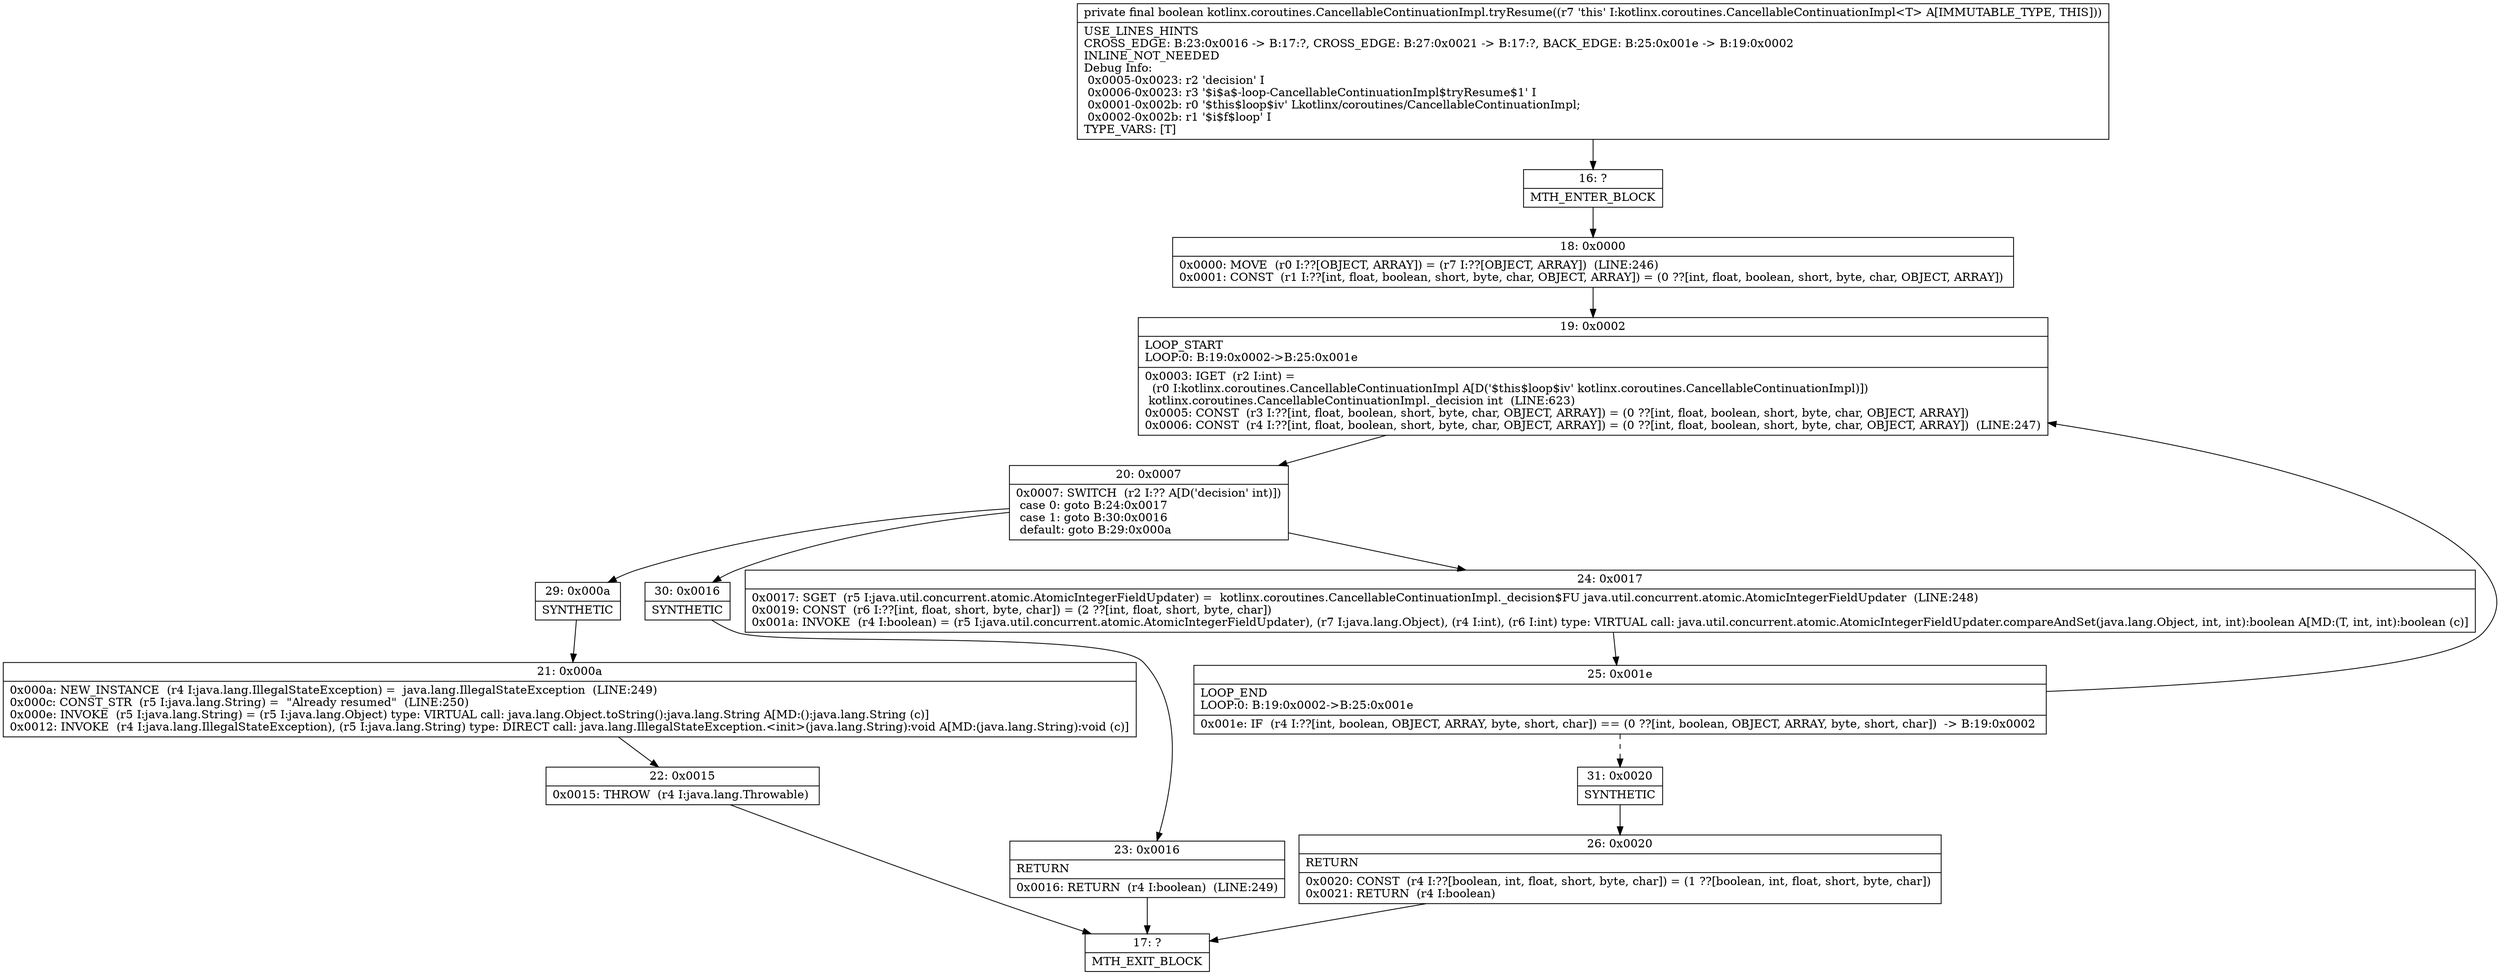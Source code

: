 digraph "CFG forkotlinx.coroutines.CancellableContinuationImpl.tryResume()Z" {
Node_16 [shape=record,label="{16\:\ ?|MTH_ENTER_BLOCK\l}"];
Node_18 [shape=record,label="{18\:\ 0x0000|0x0000: MOVE  (r0 I:??[OBJECT, ARRAY]) = (r7 I:??[OBJECT, ARRAY])  (LINE:246)\l0x0001: CONST  (r1 I:??[int, float, boolean, short, byte, char, OBJECT, ARRAY]) = (0 ??[int, float, boolean, short, byte, char, OBJECT, ARRAY]) \l}"];
Node_19 [shape=record,label="{19\:\ 0x0002|LOOP_START\lLOOP:0: B:19:0x0002\-\>B:25:0x001e\l|0x0003: IGET  (r2 I:int) = \l  (r0 I:kotlinx.coroutines.CancellableContinuationImpl A[D('$this$loop$iv' kotlinx.coroutines.CancellableContinuationImpl)])\l kotlinx.coroutines.CancellableContinuationImpl._decision int  (LINE:623)\l0x0005: CONST  (r3 I:??[int, float, boolean, short, byte, char, OBJECT, ARRAY]) = (0 ??[int, float, boolean, short, byte, char, OBJECT, ARRAY]) \l0x0006: CONST  (r4 I:??[int, float, boolean, short, byte, char, OBJECT, ARRAY]) = (0 ??[int, float, boolean, short, byte, char, OBJECT, ARRAY])  (LINE:247)\l}"];
Node_20 [shape=record,label="{20\:\ 0x0007|0x0007: SWITCH  (r2 I:?? A[D('decision' int)])\l case 0: goto B:24:0x0017\l case 1: goto B:30:0x0016\l default: goto B:29:0x000a \l}"];
Node_24 [shape=record,label="{24\:\ 0x0017|0x0017: SGET  (r5 I:java.util.concurrent.atomic.AtomicIntegerFieldUpdater) =  kotlinx.coroutines.CancellableContinuationImpl._decision$FU java.util.concurrent.atomic.AtomicIntegerFieldUpdater  (LINE:248)\l0x0019: CONST  (r6 I:??[int, float, short, byte, char]) = (2 ??[int, float, short, byte, char]) \l0x001a: INVOKE  (r4 I:boolean) = (r5 I:java.util.concurrent.atomic.AtomicIntegerFieldUpdater), (r7 I:java.lang.Object), (r4 I:int), (r6 I:int) type: VIRTUAL call: java.util.concurrent.atomic.AtomicIntegerFieldUpdater.compareAndSet(java.lang.Object, int, int):boolean A[MD:(T, int, int):boolean (c)]\l}"];
Node_25 [shape=record,label="{25\:\ 0x001e|LOOP_END\lLOOP:0: B:19:0x0002\-\>B:25:0x001e\l|0x001e: IF  (r4 I:??[int, boolean, OBJECT, ARRAY, byte, short, char]) == (0 ??[int, boolean, OBJECT, ARRAY, byte, short, char])  \-\> B:19:0x0002 \l}"];
Node_31 [shape=record,label="{31\:\ 0x0020|SYNTHETIC\l}"];
Node_26 [shape=record,label="{26\:\ 0x0020|RETURN\l|0x0020: CONST  (r4 I:??[boolean, int, float, short, byte, char]) = (1 ??[boolean, int, float, short, byte, char]) \l0x0021: RETURN  (r4 I:boolean) \l}"];
Node_17 [shape=record,label="{17\:\ ?|MTH_EXIT_BLOCK\l}"];
Node_29 [shape=record,label="{29\:\ 0x000a|SYNTHETIC\l}"];
Node_21 [shape=record,label="{21\:\ 0x000a|0x000a: NEW_INSTANCE  (r4 I:java.lang.IllegalStateException) =  java.lang.IllegalStateException  (LINE:249)\l0x000c: CONST_STR  (r5 I:java.lang.String) =  \"Already resumed\"  (LINE:250)\l0x000e: INVOKE  (r5 I:java.lang.String) = (r5 I:java.lang.Object) type: VIRTUAL call: java.lang.Object.toString():java.lang.String A[MD:():java.lang.String (c)]\l0x0012: INVOKE  (r4 I:java.lang.IllegalStateException), (r5 I:java.lang.String) type: DIRECT call: java.lang.IllegalStateException.\<init\>(java.lang.String):void A[MD:(java.lang.String):void (c)]\l}"];
Node_22 [shape=record,label="{22\:\ 0x0015|0x0015: THROW  (r4 I:java.lang.Throwable) \l}"];
Node_30 [shape=record,label="{30\:\ 0x0016|SYNTHETIC\l}"];
Node_23 [shape=record,label="{23\:\ 0x0016|RETURN\l|0x0016: RETURN  (r4 I:boolean)  (LINE:249)\l}"];
MethodNode[shape=record,label="{private final boolean kotlinx.coroutines.CancellableContinuationImpl.tryResume((r7 'this' I:kotlinx.coroutines.CancellableContinuationImpl\<T\> A[IMMUTABLE_TYPE, THIS]))  | USE_LINES_HINTS\lCROSS_EDGE: B:23:0x0016 \-\> B:17:?, CROSS_EDGE: B:27:0x0021 \-\> B:17:?, BACK_EDGE: B:25:0x001e \-\> B:19:0x0002\lINLINE_NOT_NEEDED\lDebug Info:\l  0x0005\-0x0023: r2 'decision' I\l  0x0006\-0x0023: r3 '$i$a$\-loop\-CancellableContinuationImpl$tryResume$1' I\l  0x0001\-0x002b: r0 '$this$loop$iv' Lkotlinx\/coroutines\/CancellableContinuationImpl;\l  0x0002\-0x002b: r1 '$i$f$loop' I\lTYPE_VARS: [T]\l}"];
MethodNode -> Node_16;Node_16 -> Node_18;
Node_18 -> Node_19;
Node_19 -> Node_20;
Node_20 -> Node_24;
Node_20 -> Node_29;
Node_20 -> Node_30;
Node_24 -> Node_25;
Node_25 -> Node_19;
Node_25 -> Node_31[style=dashed];
Node_31 -> Node_26;
Node_26 -> Node_17;
Node_29 -> Node_21;
Node_21 -> Node_22;
Node_22 -> Node_17;
Node_30 -> Node_23;
Node_23 -> Node_17;
}

